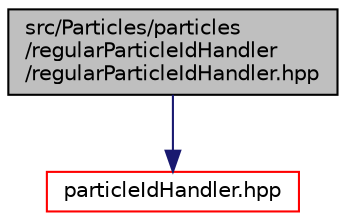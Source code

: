 digraph "src/Particles/particles/regularParticleIdHandler/regularParticleIdHandler.hpp"
{
 // LATEX_PDF_SIZE
  edge [fontname="Helvetica",fontsize="10",labelfontname="Helvetica",labelfontsize="10"];
  node [fontname="Helvetica",fontsize="10",shape=record];
  Node1 [label="src/Particles/particles\l/regularParticleIdHandler\l/regularParticleIdHandler.hpp",height=0.2,width=0.4,color="black", fillcolor="grey75", style="filled", fontcolor="black",tooltip=" "];
  Node1 -> Node2 [color="midnightblue",fontsize="10",style="solid",fontname="Helvetica"];
  Node2 [label="particleIdHandler.hpp",height=0.2,width=0.4,color="red", fillcolor="white", style="filled",URL="$particleIdHandler_8hpp.html",tooltip=" "];
}
